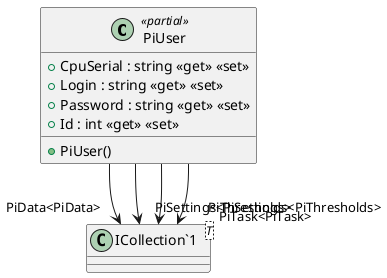 @startuml
class PiUser <<partial>> {
    + PiUser()
    + CpuSerial : string <<get>> <<set>>
    + Login : string <<get>> <<set>>
    + Password : string <<get>> <<set>>
    + Id : int <<get>> <<set>>
}
class "ICollection`1"<T> {
}
PiUser --> "PiData<PiData>" "ICollection`1"
PiUser --> "PiSettings<PiSettings>" "ICollection`1"
PiUser --> "PiTask<PiTask>" "ICollection`1"
PiUser --> "PiThresholds<PiThresholds>" "ICollection`1"
@enduml
